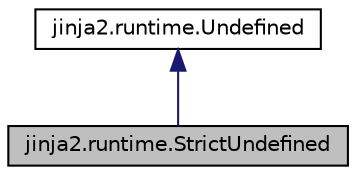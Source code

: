 digraph "jinja2.runtime.StrictUndefined"
{
 // LATEX_PDF_SIZE
  edge [fontname="Helvetica",fontsize="10",labelfontname="Helvetica",labelfontsize="10"];
  node [fontname="Helvetica",fontsize="10",shape=record];
  Node1 [label="jinja2.runtime.StrictUndefined",height=0.2,width=0.4,color="black", fillcolor="grey75", style="filled", fontcolor="black",tooltip=" "];
  Node2 -> Node1 [dir="back",color="midnightblue",fontsize="10",style="solid"];
  Node2 [label="jinja2.runtime.Undefined",height=0.2,width=0.4,color="black", fillcolor="white", style="filled",URL="$classjinja2_1_1runtime_1_1Undefined.html",tooltip=" "];
}
